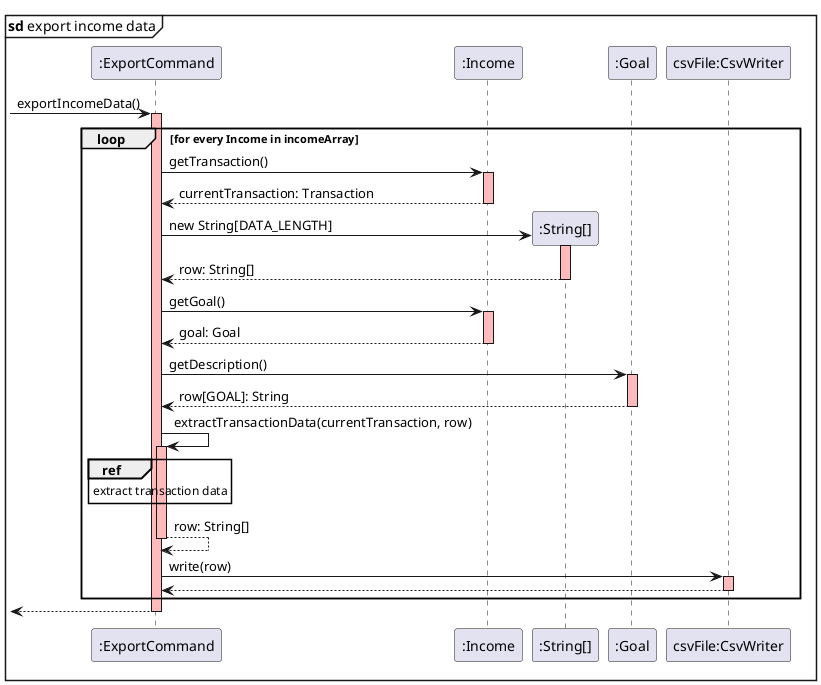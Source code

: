 @startuml
mainframe **sd** export income data
-> ":ExportCommand": exportIncomeData()
activate ":ExportCommand" #FFBBBB
loop for every Income in incomeArray
    ":ExportCommand" -> ":Income": getTransaction()
    activate ":Income" #FFBBBB
    ":Income" --> ":ExportCommand": currentTransaction: Transaction
    deactivate
    create ":String[]"
    ":ExportCommand" -> ":String[]": new String[DATA_LENGTH]
    activate ":String[]" #FFBBBB
    ":String[]" --> ":ExportCommand": row: String[]
    deactivate
    ":ExportCommand" -> ":Income": getGoal()
    activate ":Income" #FFBBBB
    ":Income" --> ":ExportCommand": goal: Goal
    deactivate
    ":ExportCommand" -> ":Goal": getDescription()
    activate ":Goal" #FFBBBB
    ":Goal" --> ":ExportCommand": row[GOAL]: String
    deactivate
    ":ExportCommand" -> ":ExportCommand": extractTransactionData(currentTransaction, row)
    activate ":ExportCommand" #FFBBBB
    ref over ":ExportCommand": extract transaction data
    ":ExportCommand" --> ":ExportCommand": row: String[]
    deactivate
    ":ExportCommand" -> "csvFile:CsvWriter": write(row)
    activate "csvFile:CsvWriter" #FFBBBB
    "csvFile:CsvWriter" --> ":ExportCommand"
    deactivate
end
<-- ":ExportCommand"
deactivate
@enduml